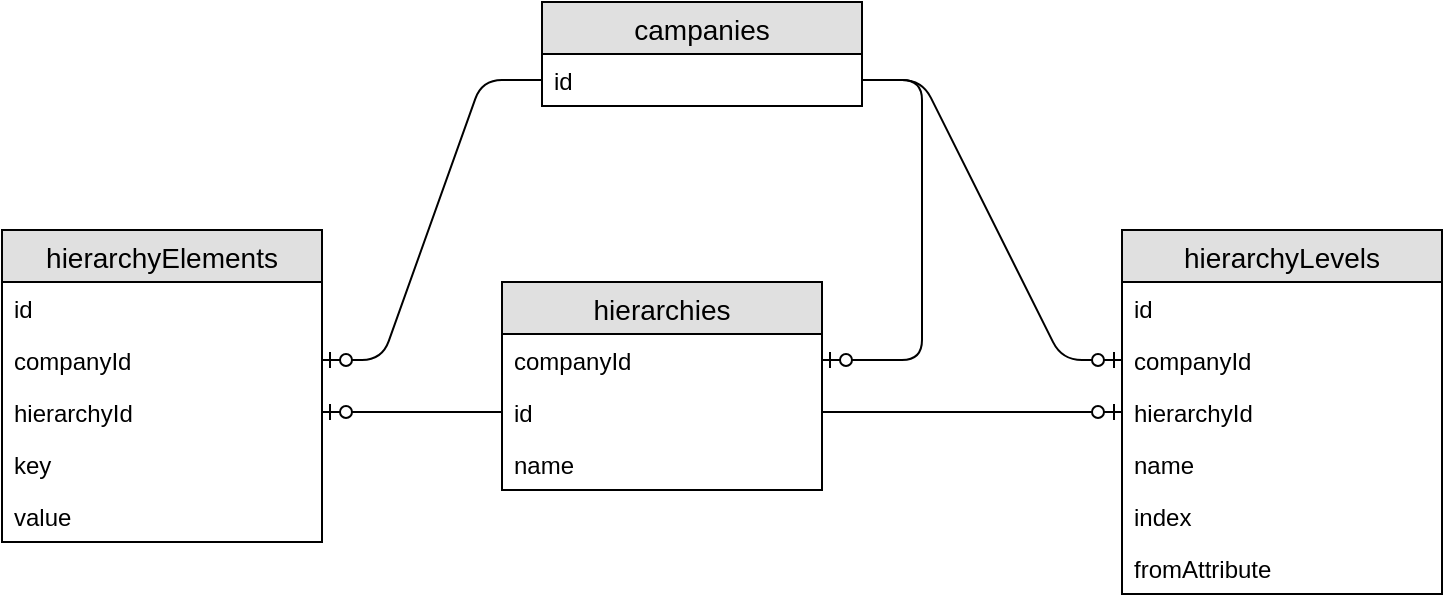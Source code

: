 <mxfile version="12.7.7" type="device"><diagram id="2SmV54mJeeScXouD-wzL" name="Page-1"><mxGraphModel dx="2013" dy="646" grid="1" gridSize="10" guides="1" tooltips="1" connect="1" arrows="1" fold="1" page="1" pageScale="1" pageWidth="827" pageHeight="1169" math="0" shadow="0"><root><mxCell id="0"/><mxCell id="1" parent="0"/><mxCell id="UABe86sbiNTkwrrBWp3Q-1" value="hierarchies" style="swimlane;fontStyle=0;childLayout=stackLayout;horizontal=1;startSize=26;fillColor=#e0e0e0;horizontalStack=0;resizeParent=1;resizeParentMax=0;resizeLast=0;collapsible=1;marginBottom=0;swimlaneFillColor=#ffffff;align=center;fontSize=14;" vertex="1" parent="1"><mxGeometry x="100" y="180" width="160" height="104" as="geometry"/></mxCell><mxCell id="UABe86sbiNTkwrrBWp3Q-3" value="companyId" style="text;strokeColor=none;fillColor=none;spacingLeft=4;spacingRight=4;overflow=hidden;rotatable=0;points=[[0,0.5],[1,0.5]];portConstraint=eastwest;fontSize=12;" vertex="1" parent="UABe86sbiNTkwrrBWp3Q-1"><mxGeometry y="26" width="160" height="26" as="geometry"/></mxCell><mxCell id="UABe86sbiNTkwrrBWp3Q-2" value="id" style="text;strokeColor=none;fillColor=none;spacingLeft=4;spacingRight=4;overflow=hidden;rotatable=0;points=[[0,0.5],[1,0.5]];portConstraint=eastwest;fontSize=12;" vertex="1" parent="UABe86sbiNTkwrrBWp3Q-1"><mxGeometry y="52" width="160" height="26" as="geometry"/></mxCell><mxCell id="UABe86sbiNTkwrrBWp3Q-4" value="name" style="text;strokeColor=none;fillColor=none;spacingLeft=4;spacingRight=4;overflow=hidden;rotatable=0;points=[[0,0.5],[1,0.5]];portConstraint=eastwest;fontSize=12;" vertex="1" parent="UABe86sbiNTkwrrBWp3Q-1"><mxGeometry y="78" width="160" height="26" as="geometry"/></mxCell><mxCell id="UABe86sbiNTkwrrBWp3Q-5" value="hierarchyElements" style="swimlane;fontStyle=0;childLayout=stackLayout;horizontal=1;startSize=26;fillColor=#e0e0e0;horizontalStack=0;resizeParent=1;resizeParentMax=0;resizeLast=0;collapsible=1;marginBottom=0;swimlaneFillColor=#ffffff;align=center;fontSize=14;" vertex="1" parent="1"><mxGeometry x="-150" y="154" width="160" height="156" as="geometry"/></mxCell><mxCell id="UABe86sbiNTkwrrBWp3Q-6" value="id" style="text;strokeColor=none;fillColor=none;spacingLeft=4;spacingRight=4;overflow=hidden;rotatable=0;points=[[0,0.5],[1,0.5]];portConstraint=eastwest;fontSize=12;" vertex="1" parent="UABe86sbiNTkwrrBWp3Q-5"><mxGeometry y="26" width="160" height="26" as="geometry"/></mxCell><mxCell id="UABe86sbiNTkwrrBWp3Q-7" value="companyId" style="text;strokeColor=none;fillColor=none;spacingLeft=4;spacingRight=4;overflow=hidden;rotatable=0;points=[[0,0.5],[1,0.5]];portConstraint=eastwest;fontSize=12;" vertex="1" parent="UABe86sbiNTkwrrBWp3Q-5"><mxGeometry y="52" width="160" height="26" as="geometry"/></mxCell><mxCell id="UABe86sbiNTkwrrBWp3Q-8" value="hierarchyId" style="text;strokeColor=none;fillColor=none;spacingLeft=4;spacingRight=4;overflow=hidden;rotatable=0;points=[[0,0.5],[1,0.5]];portConstraint=eastwest;fontSize=12;" vertex="1" parent="UABe86sbiNTkwrrBWp3Q-5"><mxGeometry y="78" width="160" height="26" as="geometry"/></mxCell><mxCell id="UABe86sbiNTkwrrBWp3Q-9" value="key" style="text;strokeColor=none;fillColor=none;spacingLeft=4;spacingRight=4;overflow=hidden;rotatable=0;points=[[0,0.5],[1,0.5]];portConstraint=eastwest;fontSize=12;" vertex="1" parent="UABe86sbiNTkwrrBWp3Q-5"><mxGeometry y="104" width="160" height="26" as="geometry"/></mxCell><mxCell id="UABe86sbiNTkwrrBWp3Q-11" value="value" style="text;strokeColor=none;fillColor=none;spacingLeft=4;spacingRight=4;overflow=hidden;rotatable=0;points=[[0,0.5],[1,0.5]];portConstraint=eastwest;fontSize=12;" vertex="1" parent="UABe86sbiNTkwrrBWp3Q-5"><mxGeometry y="130" width="160" height="26" as="geometry"/></mxCell><mxCell id="UABe86sbiNTkwrrBWp3Q-12" value="campanies" style="swimlane;fontStyle=0;childLayout=stackLayout;horizontal=1;startSize=26;fillColor=#e0e0e0;horizontalStack=0;resizeParent=1;resizeParentMax=0;resizeLast=0;collapsible=1;marginBottom=0;swimlaneFillColor=#ffffff;align=center;fontSize=14;" vertex="1" parent="1"><mxGeometry x="120" y="40" width="160" height="52" as="geometry"/></mxCell><mxCell id="UABe86sbiNTkwrrBWp3Q-13" value="id" style="text;strokeColor=none;fillColor=none;spacingLeft=4;spacingRight=4;overflow=hidden;rotatable=0;points=[[0,0.5],[1,0.5]];portConstraint=eastwest;fontSize=12;" vertex="1" parent="UABe86sbiNTkwrrBWp3Q-12"><mxGeometry y="26" width="160" height="26" as="geometry"/></mxCell><mxCell id="UABe86sbiNTkwrrBWp3Q-14" value="hierarchyLevels" style="swimlane;fontStyle=0;childLayout=stackLayout;horizontal=1;startSize=26;fillColor=#e0e0e0;horizontalStack=0;resizeParent=1;resizeParentMax=0;resizeLast=0;collapsible=1;marginBottom=0;swimlaneFillColor=#ffffff;align=center;fontSize=14;" vertex="1" parent="1"><mxGeometry x="410" y="154" width="160" height="182" as="geometry"/></mxCell><mxCell id="UABe86sbiNTkwrrBWp3Q-15" value="id" style="text;strokeColor=none;fillColor=none;spacingLeft=4;spacingRight=4;overflow=hidden;rotatable=0;points=[[0,0.5],[1,0.5]];portConstraint=eastwest;fontSize=12;" vertex="1" parent="UABe86sbiNTkwrrBWp3Q-14"><mxGeometry y="26" width="160" height="26" as="geometry"/></mxCell><mxCell id="UABe86sbiNTkwrrBWp3Q-16" value="companyId" style="text;strokeColor=none;fillColor=none;spacingLeft=4;spacingRight=4;overflow=hidden;rotatable=0;points=[[0,0.5],[1,0.5]];portConstraint=eastwest;fontSize=12;" vertex="1" parent="UABe86sbiNTkwrrBWp3Q-14"><mxGeometry y="52" width="160" height="26" as="geometry"/></mxCell><mxCell id="UABe86sbiNTkwrrBWp3Q-17" value="hierarchyId" style="text;strokeColor=none;fillColor=none;spacingLeft=4;spacingRight=4;overflow=hidden;rotatable=0;points=[[0,0.5],[1,0.5]];portConstraint=eastwest;fontSize=12;" vertex="1" parent="UABe86sbiNTkwrrBWp3Q-14"><mxGeometry y="78" width="160" height="26" as="geometry"/></mxCell><mxCell id="UABe86sbiNTkwrrBWp3Q-18" value="name" style="text;strokeColor=none;fillColor=none;spacingLeft=4;spacingRight=4;overflow=hidden;rotatable=0;points=[[0,0.5],[1,0.5]];portConstraint=eastwest;fontSize=12;" vertex="1" parent="UABe86sbiNTkwrrBWp3Q-14"><mxGeometry y="104" width="160" height="26" as="geometry"/></mxCell><mxCell id="UABe86sbiNTkwrrBWp3Q-19" value="index" style="text;strokeColor=none;fillColor=none;spacingLeft=4;spacingRight=4;overflow=hidden;rotatable=0;points=[[0,0.5],[1,0.5]];portConstraint=eastwest;fontSize=12;" vertex="1" parent="UABe86sbiNTkwrrBWp3Q-14"><mxGeometry y="130" width="160" height="26" as="geometry"/></mxCell><mxCell id="UABe86sbiNTkwrrBWp3Q-20" value="fromAttribute" style="text;strokeColor=none;fillColor=none;spacingLeft=4;spacingRight=4;overflow=hidden;rotatable=0;points=[[0,0.5],[1,0.5]];portConstraint=eastwest;fontSize=12;" vertex="1" parent="UABe86sbiNTkwrrBWp3Q-14"><mxGeometry y="156" width="160" height="26" as="geometry"/></mxCell><mxCell id="UABe86sbiNTkwrrBWp3Q-21" value="" style="edgeStyle=entityRelationEdgeStyle;fontSize=12;html=1;endArrow=ERzeroToOne;endFill=1;" edge="1" parent="1" source="UABe86sbiNTkwrrBWp3Q-13" target="UABe86sbiNTkwrrBWp3Q-16"><mxGeometry width="100" height="100" relative="1" as="geometry"><mxPoint x="190" y="600" as="sourcePoint"/><mxPoint x="290" y="500" as="targetPoint"/></mxGeometry></mxCell><mxCell id="UABe86sbiNTkwrrBWp3Q-22" value="" style="edgeStyle=entityRelationEdgeStyle;fontSize=12;html=1;endArrow=ERzeroToOne;endFill=1;entryX=0;entryY=0.5;entryDx=0;entryDy=0;" edge="1" parent="1" source="UABe86sbiNTkwrrBWp3Q-2" target="UABe86sbiNTkwrrBWp3Q-17"><mxGeometry width="100" height="100" relative="1" as="geometry"><mxPoint x="290" y="89" as="sourcePoint"/><mxPoint x="370" y="195" as="targetPoint"/></mxGeometry></mxCell><mxCell id="UABe86sbiNTkwrrBWp3Q-23" value="" style="edgeStyle=entityRelationEdgeStyle;fontSize=12;html=1;endArrow=ERzeroToOne;endFill=1;" edge="1" parent="1" source="UABe86sbiNTkwrrBWp3Q-2" target="UABe86sbiNTkwrrBWp3Q-8"><mxGeometry width="100" height="100" relative="1" as="geometry"><mxPoint x="290" y="188" as="sourcePoint"/><mxPoint x="370" y="221" as="targetPoint"/></mxGeometry></mxCell><mxCell id="UABe86sbiNTkwrrBWp3Q-25" value="" style="edgeStyle=entityRelationEdgeStyle;fontSize=12;html=1;endArrow=ERzeroToOne;endFill=1;strokeColor=#000000;" edge="1" parent="1" target="UABe86sbiNTkwrrBWp3Q-3"><mxGeometry width="100" height="100" relative="1" as="geometry"><mxPoint x="280" y="79" as="sourcePoint"/><mxPoint x="100" y="190" as="targetPoint"/></mxGeometry></mxCell><mxCell id="UABe86sbiNTkwrrBWp3Q-29" value="" style="edgeStyle=entityRelationEdgeStyle;fontSize=12;html=1;endArrow=ERzeroToOne;endFill=1;strokeColor=#000000;" edge="1" parent="1" source="UABe86sbiNTkwrrBWp3Q-13" target="UABe86sbiNTkwrrBWp3Q-7"><mxGeometry width="100" height="100" relative="1" as="geometry"><mxPoint x="290" y="89" as="sourcePoint"/><mxPoint x="270" y="229" as="targetPoint"/></mxGeometry></mxCell></root></mxGraphModel></diagram></mxfile>